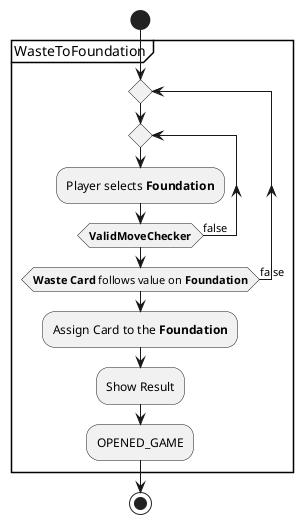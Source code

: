 @startuml
'https://plantuml.com/activity-diagram-beta

start

partition WasteToFoundation {

repeat
   repeat
      :Player selects **Foundation**;
   repeat while (**ValidMoveChecker**) is (false)
repeat while (**Waste Card** follows value on **Foundation**) is (false)
:Assign Card to the **Foundation**;
:Show Result;
:OPENED_GAME;
}

stop

@enduml
